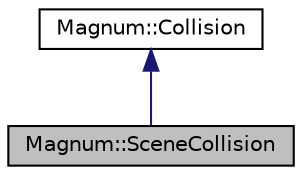 digraph "Magnum::SceneCollision"
{
  edge [fontname="Helvetica",fontsize="10",labelfontname="Helvetica",labelfontsize="10"];
  node [fontname="Helvetica",fontsize="10",shape=record];
  Node1 [label="Magnum::SceneCollision",height=0.2,width=0.4,color="black", fillcolor="grey75", style="filled", fontcolor="black"];
  Node2 -> Node1 [dir="back",color="midnightblue",fontsize="10",style="solid",fontname="Helvetica"];
  Node2 [label="Magnum::Collision",height=0.2,width=0.4,color="black", fillcolor="white", style="filled",URL="$class_magnum_1_1_collision.html",tooltip="Base class For all type of Collision Object. "];
}
